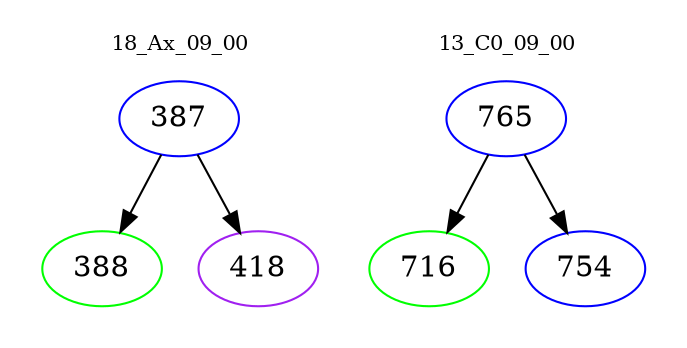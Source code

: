digraph{
subgraph cluster_0 {
color = white
label = "18_Ax_09_00";
fontsize=10;
T0_387 [label="387", color="blue"]
T0_387 -> T0_388 [color="black"]
T0_388 [label="388", color="green"]
T0_387 -> T0_418 [color="black"]
T0_418 [label="418", color="purple"]
}
subgraph cluster_1 {
color = white
label = "13_C0_09_00";
fontsize=10;
T1_765 [label="765", color="blue"]
T1_765 -> T1_716 [color="black"]
T1_716 [label="716", color="green"]
T1_765 -> T1_754 [color="black"]
T1_754 [label="754", color="blue"]
}
}
